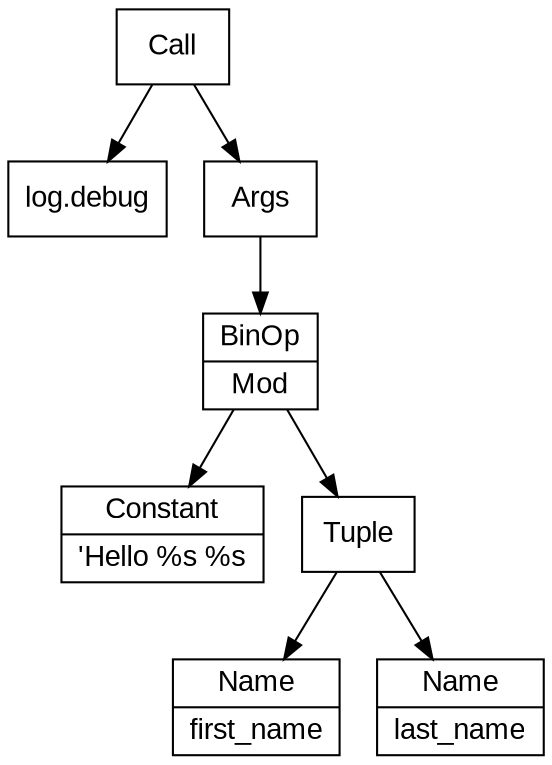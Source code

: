 digraph simple {
	node [shape=record fontname=Arial]
	
	call [label="Call"]
	func [label="log.debug"]
	args [label="Args"]
	binop [label="{BinOp|Mod}"]
	lhs [label="{Constant|'Hello %s %s}"]
	tuple [label="Tuple"]
	arg1 [label="{Name|first_name}"]
	arg2 [label="{Name|last_name}"]
	
	call -> func 
	call -> args
	args -> binop 
	binop -> lhs
	binop -> tuple
	tuple -> arg1
	tuple -> arg2
}